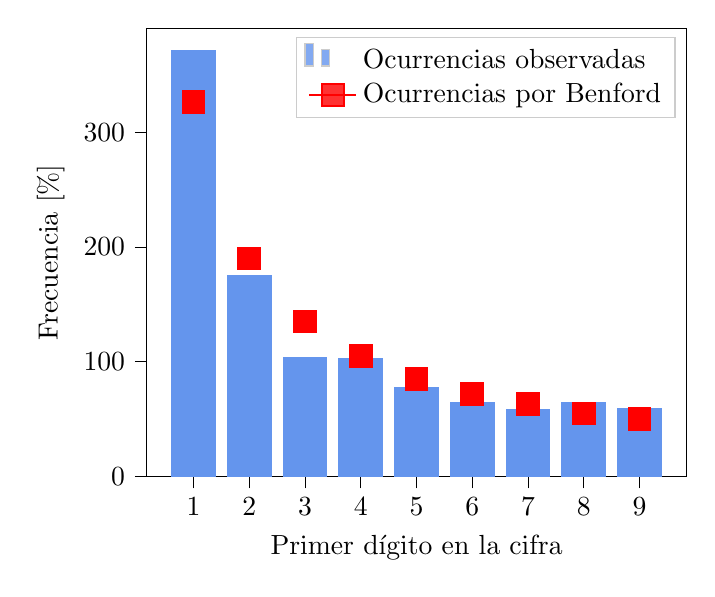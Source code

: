 % This file was created by tikzplotlib v0.9.4.
\begin{tikzpicture}

\definecolor{color0}{rgb}{0.392,0.584,0.929}

\begin{axis}[
legend cell align={left},
legend style={fill opacity=0.8, draw opacity=1, text opacity=1, draw=white!80!black},
tick align=outside,
tick pos=left,
x grid style={white!69.02!black},
xlabel={Primer dígito en la cifra},
xmin=-0.84, xmax=8.84,
xtick style={color=black},
xtick={0,1,2,3,4,5,6,7,8},
xticklabels={1,2,3,4,5,6,7,8,9},
y grid style={white!69.02!black},
ylabel={Frecuencia [\%]},
ymin=0, ymax=390.6,
ytick style={color=black}
]
\draw[draw=none,fill=color0] (axis cs:-0.4,0) rectangle (axis cs:0.4,372);
\addlegendimage{ybar,ybar legend,draw=none,fill=color0};
\addlegendentry{Ocurrencias observadas}

\draw[draw=none,fill=color0] (axis cs:0.6,0) rectangle (axis cs:1.4,176);
\draw[draw=none,fill=color0] (axis cs:1.6,0) rectangle (axis cs:2.4,104);
\draw[draw=none,fill=color0] (axis cs:2.6,0) rectangle (axis cs:3.4,103);
\draw[draw=none,fill=color0] (axis cs:3.6,0) rectangle (axis cs:4.4,78);
\draw[draw=none,fill=color0] (axis cs:4.6,0) rectangle (axis cs:5.4,65);
\draw[draw=none,fill=color0] (axis cs:5.6,0) rectangle (axis cs:6.4,59);
\draw[draw=none,fill=color0] (axis cs:6.6,0) rectangle (axis cs:7.4,65);
\draw[draw=none,fill=color0] (axis cs:7.6,0) rectangle (axis cs:8.4,60);
\addplot [semithick, red, mark=square*, mark size=4, mark options={solid}, forget plot]
table {%
0 326
};
\addplot [semithick, red, mark=square*, mark size=4, mark options={solid}, forget plot]
table {%
1 190
};
\addplot [semithick, red, mark=square*, mark size=4, mark options={solid}, forget plot]
table {%
2 135
};
\addplot [semithick, red, mark=square*, mark size=4, mark options={solid}, forget plot]
table {%
3 105
};
\addplot [semithick, red, mark=square*, mark size=4, mark options={solid}, forget plot]
table {%
4 85
};
\addplot [semithick, red, mark=square*, mark size=4, mark options={solid}, forget plot]
table {%
5 72
};
\addplot [semithick, red, mark=square*, mark size=4, mark options={solid}, forget plot]
table {%
6 63
};
\addplot [semithick, red, mark=square*, mark size=4, mark options={solid}, forget plot]
table {%
7 55
};
\addplot [semithick, red, mark=square*, mark size=4, mark options={solid}]
table {%
8 50
};
\addlegendentry{Ocurrencias por Benford}
\end{axis}

\end{tikzpicture}
